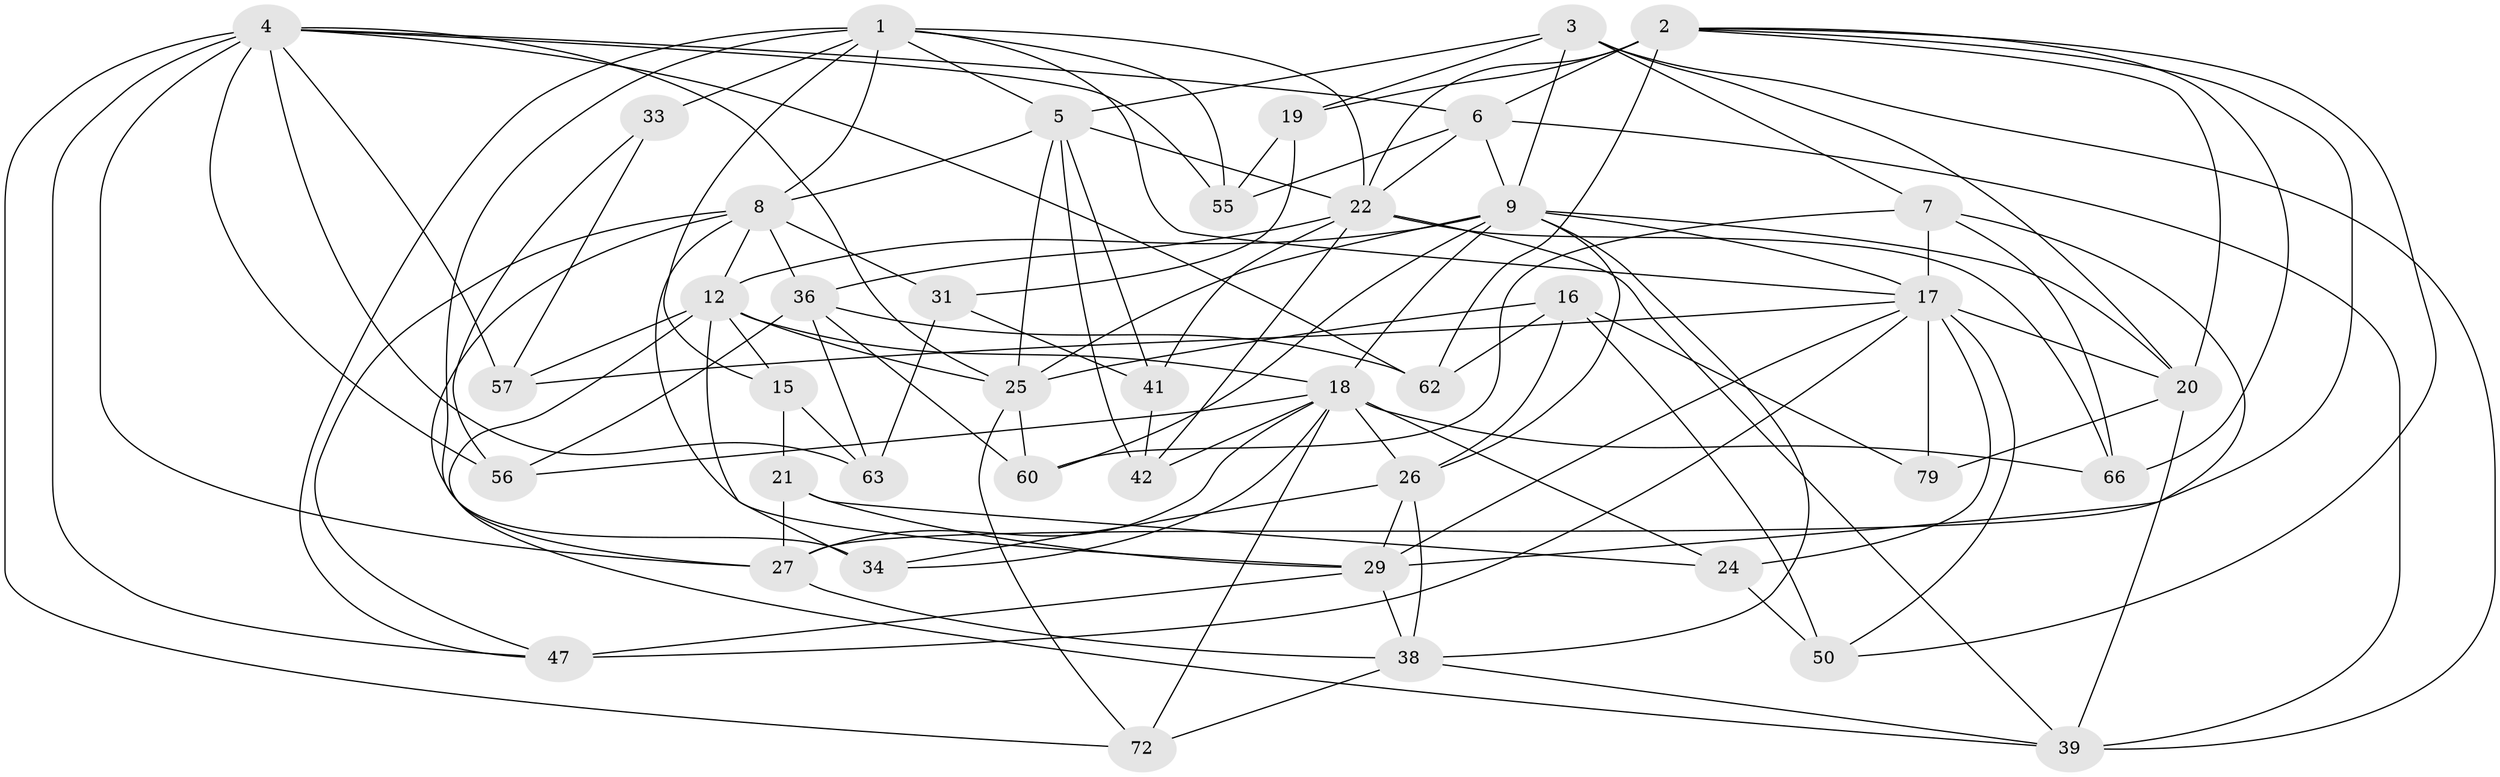 // original degree distribution, {4: 1.0}
// Generated by graph-tools (version 1.1) at 2025/16/03/09/25 04:16:42]
// undirected, 42 vertices, 120 edges
graph export_dot {
graph [start="1"]
  node [color=gray90,style=filled];
  1 [super="+45+68"];
  2 [super="+10"];
  3 [super="+28"];
  4 [super="+13+43+14"];
  5 [super="+11+78"];
  6 [super="+81"];
  7 [super="+54"];
  8 [super="+40"];
  9 [super="+77+49+73"];
  12 [super="+30+80"];
  15;
  16 [super="+70"];
  17 [super="+59+75+69"];
  18 [super="+23+35"];
  19;
  20 [super="+32"];
  21;
  22 [super="+51+71"];
  24;
  25 [super="+48+44"];
  26 [super="+84"];
  27 [super="+76"];
  29 [super="+46"];
  31;
  33;
  34;
  36 [super="+83"];
  38 [super="+74"];
  39 [super="+65"];
  41;
  42;
  47 [super="+52"];
  50;
  55;
  56;
  57;
  60;
  62;
  63;
  66;
  72;
  79;
  1 -- 15;
  1 -- 33 [weight=2];
  1 -- 17;
  1 -- 8;
  1 -- 47;
  1 -- 34;
  1 -- 22;
  1 -- 55;
  1 -- 5;
  2 -- 66;
  2 -- 27;
  2 -- 19;
  2 -- 50;
  2 -- 62;
  2 -- 20;
  2 -- 22;
  2 -- 6;
  3 -- 19;
  3 -- 7;
  3 -- 5;
  3 -- 39;
  3 -- 9;
  3 -- 20;
  4 -- 55;
  4 -- 27;
  4 -- 6;
  4 -- 63;
  4 -- 56;
  4 -- 25;
  4 -- 72;
  4 -- 57;
  4 -- 62;
  4 -- 47;
  5 -- 42;
  5 -- 41;
  5 -- 22 [weight=2];
  5 -- 25;
  5 -- 8;
  6 -- 55;
  6 -- 9;
  6 -- 22;
  6 -- 39;
  7 -- 60;
  7 -- 17 [weight=2];
  7 -- 66;
  7 -- 29;
  8 -- 29;
  8 -- 47;
  8 -- 36;
  8 -- 27;
  8 -- 12;
  8 -- 31;
  9 -- 25;
  9 -- 26;
  9 -- 60;
  9 -- 38;
  9 -- 12;
  9 -- 20;
  9 -- 17;
  9 -- 18;
  12 -- 57;
  12 -- 15;
  12 -- 34;
  12 -- 39;
  12 -- 25;
  12 -- 18;
  15 -- 63;
  15 -- 21;
  16 -- 25 [weight=2];
  16 -- 62;
  16 -- 26;
  16 -- 50;
  16 -- 79;
  17 -- 79 [weight=2];
  17 -- 24;
  17 -- 50;
  17 -- 20;
  17 -- 57;
  17 -- 47;
  17 -- 29;
  18 -- 66;
  18 -- 26;
  18 -- 24;
  18 -- 56;
  18 -- 34;
  18 -- 72;
  18 -- 42;
  18 -- 27;
  19 -- 31;
  19 -- 55;
  20 -- 79;
  20 -- 39;
  21 -- 24;
  21 -- 27;
  21 -- 29;
  22 -- 36;
  22 -- 66;
  22 -- 42;
  22 -- 41;
  22 -- 39;
  24 -- 50;
  25 -- 72;
  25 -- 60;
  26 -- 34;
  26 -- 29;
  26 -- 38;
  27 -- 38;
  29 -- 47 [weight=2];
  29 -- 38;
  31 -- 63;
  31 -- 41;
  33 -- 56;
  33 -- 57;
  36 -- 62;
  36 -- 56;
  36 -- 63;
  36 -- 60;
  38 -- 72;
  38 -- 39;
  41 -- 42;
}
